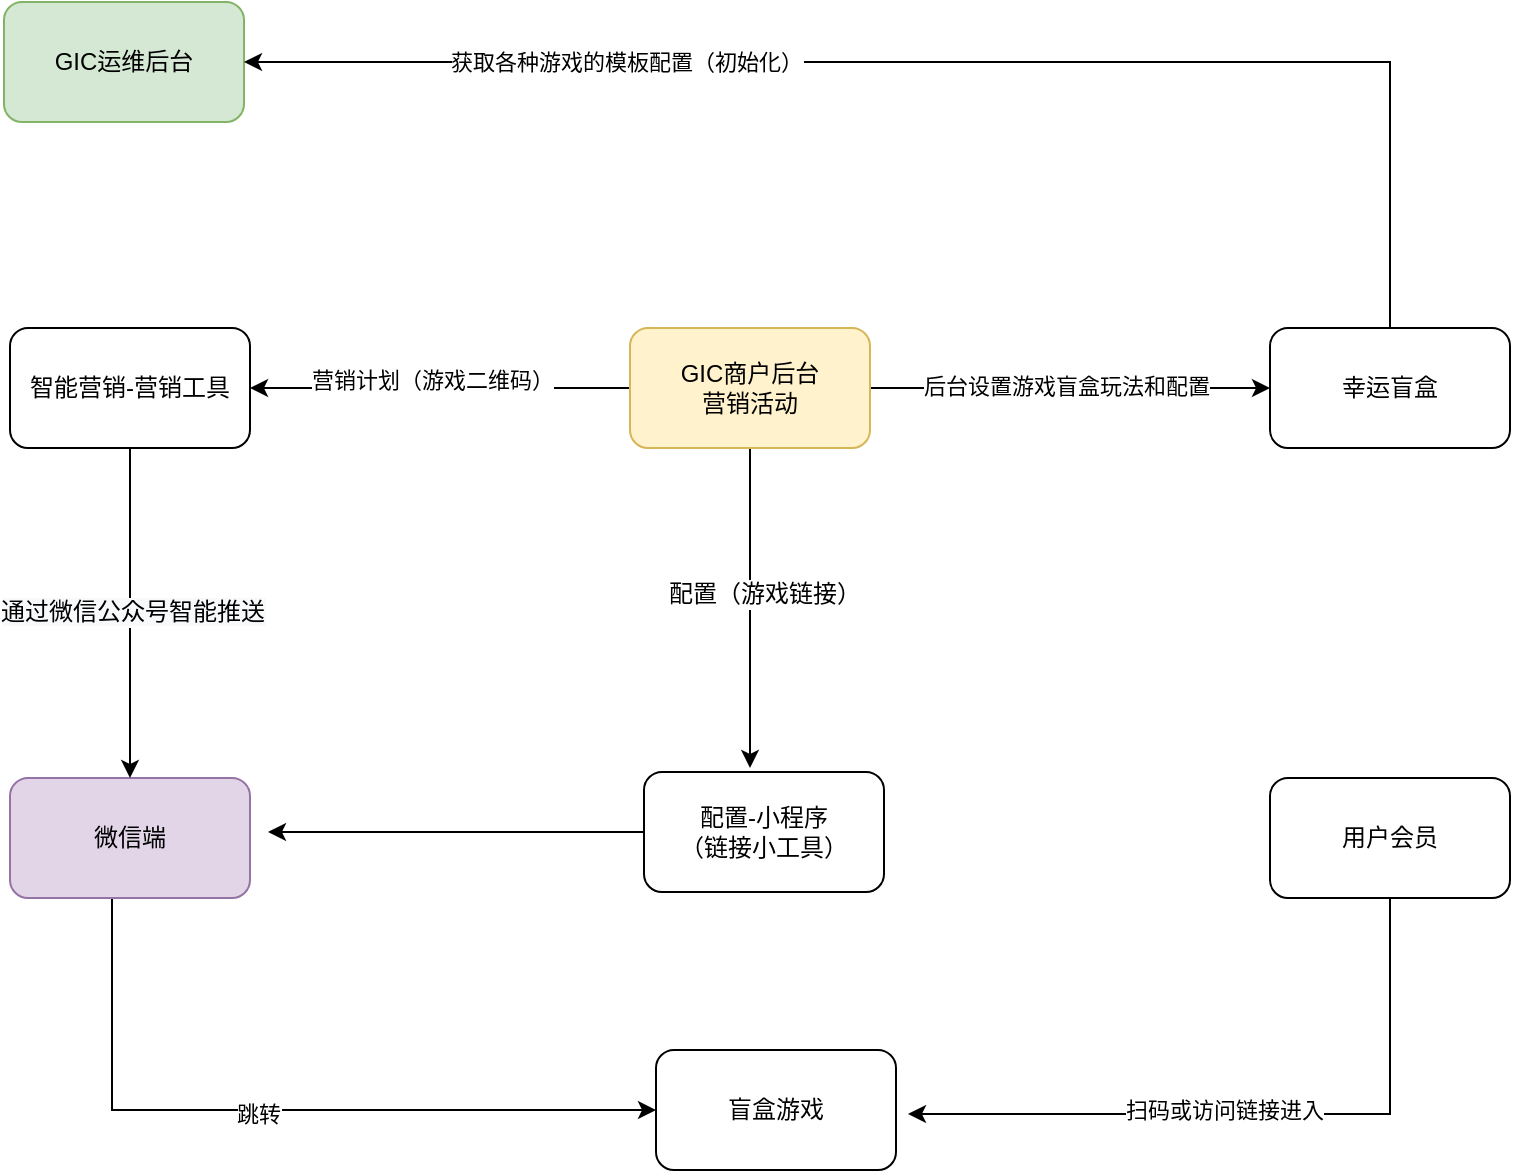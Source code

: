 <mxfile version="20.0.4" type="github">
  <diagram id="vsHyXsfyvYJJam6WC7lM" name="第 1 页">
    <mxGraphModel dx="1886" dy="793" grid="0" gridSize="10" guides="1" tooltips="1" connect="1" arrows="1" fold="1" page="0" pageScale="1" pageWidth="827" pageHeight="1169" math="0" shadow="0">
      <root>
        <mxCell id="0" />
        <mxCell id="1" parent="0" />
        <mxCell id="SBLcVqACdcEobIl41uHO-1" value="GIC运维后台" style="rounded=1;whiteSpace=wrap;html=1;fillColor=#d5e8d4;strokeColor=#82b366;" parent="1" vertex="1">
          <mxGeometry x="67" y="392" width="120" height="60" as="geometry" />
        </mxCell>
        <mxCell id="SBLcVqACdcEobIl41uHO-6" value="" style="edgeStyle=orthogonalEdgeStyle;rounded=0;orthogonalLoop=1;jettySize=auto;html=1;" parent="1" source="SBLcVqACdcEobIl41uHO-2" target="SBLcVqACdcEobIl41uHO-5" edge="1">
          <mxGeometry relative="1" as="geometry" />
        </mxCell>
        <mxCell id="SBLcVqACdcEobIl41uHO-21" value="营销计划（游戏二维码）" style="edgeLabel;html=1;align=center;verticalAlign=middle;resizable=0;points=[];" parent="SBLcVqACdcEobIl41uHO-6" vertex="1" connectable="0">
          <mxGeometry x="0.042" y="-4" relative="1" as="geometry">
            <mxPoint as="offset" />
          </mxGeometry>
        </mxCell>
        <mxCell id="SBLcVqACdcEobIl41uHO-8" value="" style="edgeStyle=orthogonalEdgeStyle;rounded=0;orthogonalLoop=1;jettySize=auto;html=1;" parent="1" source="SBLcVqACdcEobIl41uHO-2" target="SBLcVqACdcEobIl41uHO-7" edge="1">
          <mxGeometry relative="1" as="geometry" />
        </mxCell>
        <mxCell id="SBLcVqACdcEobIl41uHO-17" value="后台设置游戏盲盒玩法和配置" style="edgeLabel;html=1;align=center;verticalAlign=middle;resizable=0;points=[];" parent="SBLcVqACdcEobIl41uHO-8" vertex="1" connectable="0">
          <mxGeometry x="-0.025" y="1" relative="1" as="geometry">
            <mxPoint as="offset" />
          </mxGeometry>
        </mxCell>
        <mxCell id="-nfbW9iBXyzM1_mpbQL9-5" style="edgeStyle=orthogonalEdgeStyle;rounded=0;orthogonalLoop=1;jettySize=auto;html=1;" edge="1" parent="1" source="SBLcVqACdcEobIl41uHO-2">
          <mxGeometry relative="1" as="geometry">
            <mxPoint x="440" y="775" as="targetPoint" />
          </mxGeometry>
        </mxCell>
        <mxCell id="-nfbW9iBXyzM1_mpbQL9-13" value="&lt;span style=&quot;font-size: 12px;&quot;&gt;配置（游戏链接）&lt;/span&gt;" style="edgeLabel;html=1;align=center;verticalAlign=middle;resizable=0;points=[];" vertex="1" connectable="0" parent="-nfbW9iBXyzM1_mpbQL9-5">
          <mxGeometry x="-0.125" y="-3" relative="1" as="geometry">
            <mxPoint x="10" y="3" as="offset" />
          </mxGeometry>
        </mxCell>
        <mxCell id="SBLcVqACdcEobIl41uHO-2" value="GIC商户后台&lt;br&gt;营销活动" style="rounded=1;whiteSpace=wrap;html=1;fillColor=#fff2cc;strokeColor=#d6b656;" parent="1" vertex="1">
          <mxGeometry x="380" y="555" width="120" height="60" as="geometry" />
        </mxCell>
        <mxCell id="-nfbW9iBXyzM1_mpbQL9-8" style="edgeStyle=orthogonalEdgeStyle;rounded=0;orthogonalLoop=1;jettySize=auto;html=1;" edge="1" parent="1" source="SBLcVqACdcEobIl41uHO-3">
          <mxGeometry relative="1" as="geometry">
            <mxPoint x="519" y="948" as="targetPoint" />
            <Array as="points">
              <mxPoint x="760" y="948" />
            </Array>
          </mxGeometry>
        </mxCell>
        <mxCell id="-nfbW9iBXyzM1_mpbQL9-9" value="扫码或访问链接进入" style="edgeLabel;html=1;align=center;verticalAlign=middle;resizable=0;points=[];" vertex="1" connectable="0" parent="-nfbW9iBXyzM1_mpbQL9-8">
          <mxGeometry x="0.052" y="2" relative="1" as="geometry">
            <mxPoint x="-8" y="-4" as="offset" />
          </mxGeometry>
        </mxCell>
        <mxCell id="SBLcVqACdcEobIl41uHO-3" value="用户会员" style="rounded=1;whiteSpace=wrap;html=1;" parent="1" vertex="1">
          <mxGeometry x="700" y="780" width="120" height="60" as="geometry" />
        </mxCell>
        <mxCell id="-nfbW9iBXyzM1_mpbQL9-10" style="edgeStyle=orthogonalEdgeStyle;rounded=0;orthogonalLoop=1;jettySize=auto;html=1;entryX=0;entryY=0.5;entryDx=0;entryDy=0;" edge="1" parent="1" source="SBLcVqACdcEobIl41uHO-4" target="-nfbW9iBXyzM1_mpbQL9-11">
          <mxGeometry relative="1" as="geometry">
            <mxPoint x="125" y="968" as="targetPoint" />
            <Array as="points">
              <mxPoint x="121" y="946" />
            </Array>
          </mxGeometry>
        </mxCell>
        <mxCell id="-nfbW9iBXyzM1_mpbQL9-12" value="跳转" style="edgeLabel;html=1;align=center;verticalAlign=middle;resizable=0;points=[];" vertex="1" connectable="0" parent="-nfbW9iBXyzM1_mpbQL9-10">
          <mxGeometry x="-0.053" y="-2" relative="1" as="geometry">
            <mxPoint as="offset" />
          </mxGeometry>
        </mxCell>
        <mxCell id="SBLcVqACdcEobIl41uHO-4" value="微信端" style="rounded=1;whiteSpace=wrap;html=1;fillColor=#e1d5e7;strokeColor=#9673a6;" parent="1" vertex="1">
          <mxGeometry x="70" y="780" width="120" height="60" as="geometry" />
        </mxCell>
        <mxCell id="SBLcVqACdcEobIl41uHO-9" style="edgeStyle=orthogonalEdgeStyle;rounded=0;orthogonalLoop=1;jettySize=auto;html=1;entryX=0.5;entryY=0;entryDx=0;entryDy=0;" parent="1" source="SBLcVqACdcEobIl41uHO-5" target="SBLcVqACdcEobIl41uHO-4" edge="1">
          <mxGeometry relative="1" as="geometry" />
        </mxCell>
        <mxCell id="SBLcVqACdcEobIl41uHO-14" value="&lt;span style=&quot;font-size: 12px; background-color: rgb(248, 249, 250);&quot;&gt;通过微信公众号智能推送&lt;/span&gt;" style="edgeLabel;html=1;align=center;verticalAlign=middle;resizable=0;points=[];" parent="SBLcVqACdcEobIl41uHO-9" vertex="1" connectable="0">
          <mxGeometry x="-0.007" y="1" relative="1" as="geometry">
            <mxPoint as="offset" />
          </mxGeometry>
        </mxCell>
        <mxCell id="SBLcVqACdcEobIl41uHO-5" value="智能营销-营销工具" style="whiteSpace=wrap;html=1;rounded=1;" parent="1" vertex="1">
          <mxGeometry x="70" y="555" width="120" height="60" as="geometry" />
        </mxCell>
        <mxCell id="SBLcVqACdcEobIl41uHO-18" style="edgeStyle=orthogonalEdgeStyle;rounded=0;orthogonalLoop=1;jettySize=auto;html=1;entryX=1;entryY=0.5;entryDx=0;entryDy=0;" parent="1" source="SBLcVqACdcEobIl41uHO-7" target="SBLcVqACdcEobIl41uHO-1" edge="1">
          <mxGeometry relative="1" as="geometry">
            <Array as="points">
              <mxPoint x="760" y="422" />
            </Array>
          </mxGeometry>
        </mxCell>
        <mxCell id="SBLcVqACdcEobIl41uHO-19" value="获取各种游戏的模板配置（初始化）" style="edgeLabel;html=1;align=center;verticalAlign=middle;resizable=0;points=[];" parent="SBLcVqACdcEobIl41uHO-18" vertex="1" connectable="0">
          <mxGeometry x="0.614" y="-1" relative="1" as="geometry">
            <mxPoint x="54" y="1" as="offset" />
          </mxGeometry>
        </mxCell>
        <mxCell id="SBLcVqACdcEobIl41uHO-7" value="幸运盲盒" style="whiteSpace=wrap;html=1;rounded=1;" parent="1" vertex="1">
          <mxGeometry x="700" y="555" width="120" height="60" as="geometry" />
        </mxCell>
        <mxCell id="-nfbW9iBXyzM1_mpbQL9-7" style="edgeStyle=orthogonalEdgeStyle;rounded=0;orthogonalLoop=1;jettySize=auto;html=1;" edge="1" parent="1" source="-nfbW9iBXyzM1_mpbQL9-3">
          <mxGeometry relative="1" as="geometry">
            <mxPoint x="199" y="807" as="targetPoint" />
          </mxGeometry>
        </mxCell>
        <mxCell id="-nfbW9iBXyzM1_mpbQL9-3" value="配置-小程序&lt;br&gt;（链接小工具）" style="whiteSpace=wrap;html=1;rounded=1;" vertex="1" parent="1">
          <mxGeometry x="387" y="777" width="120" height="60" as="geometry" />
        </mxCell>
        <mxCell id="-nfbW9iBXyzM1_mpbQL9-11" value="盲盒游戏" style="rounded=1;whiteSpace=wrap;html=1;fillColor=#FFFFFF;" vertex="1" parent="1">
          <mxGeometry x="393" y="916" width="120" height="60" as="geometry" />
        </mxCell>
      </root>
    </mxGraphModel>
  </diagram>
</mxfile>
